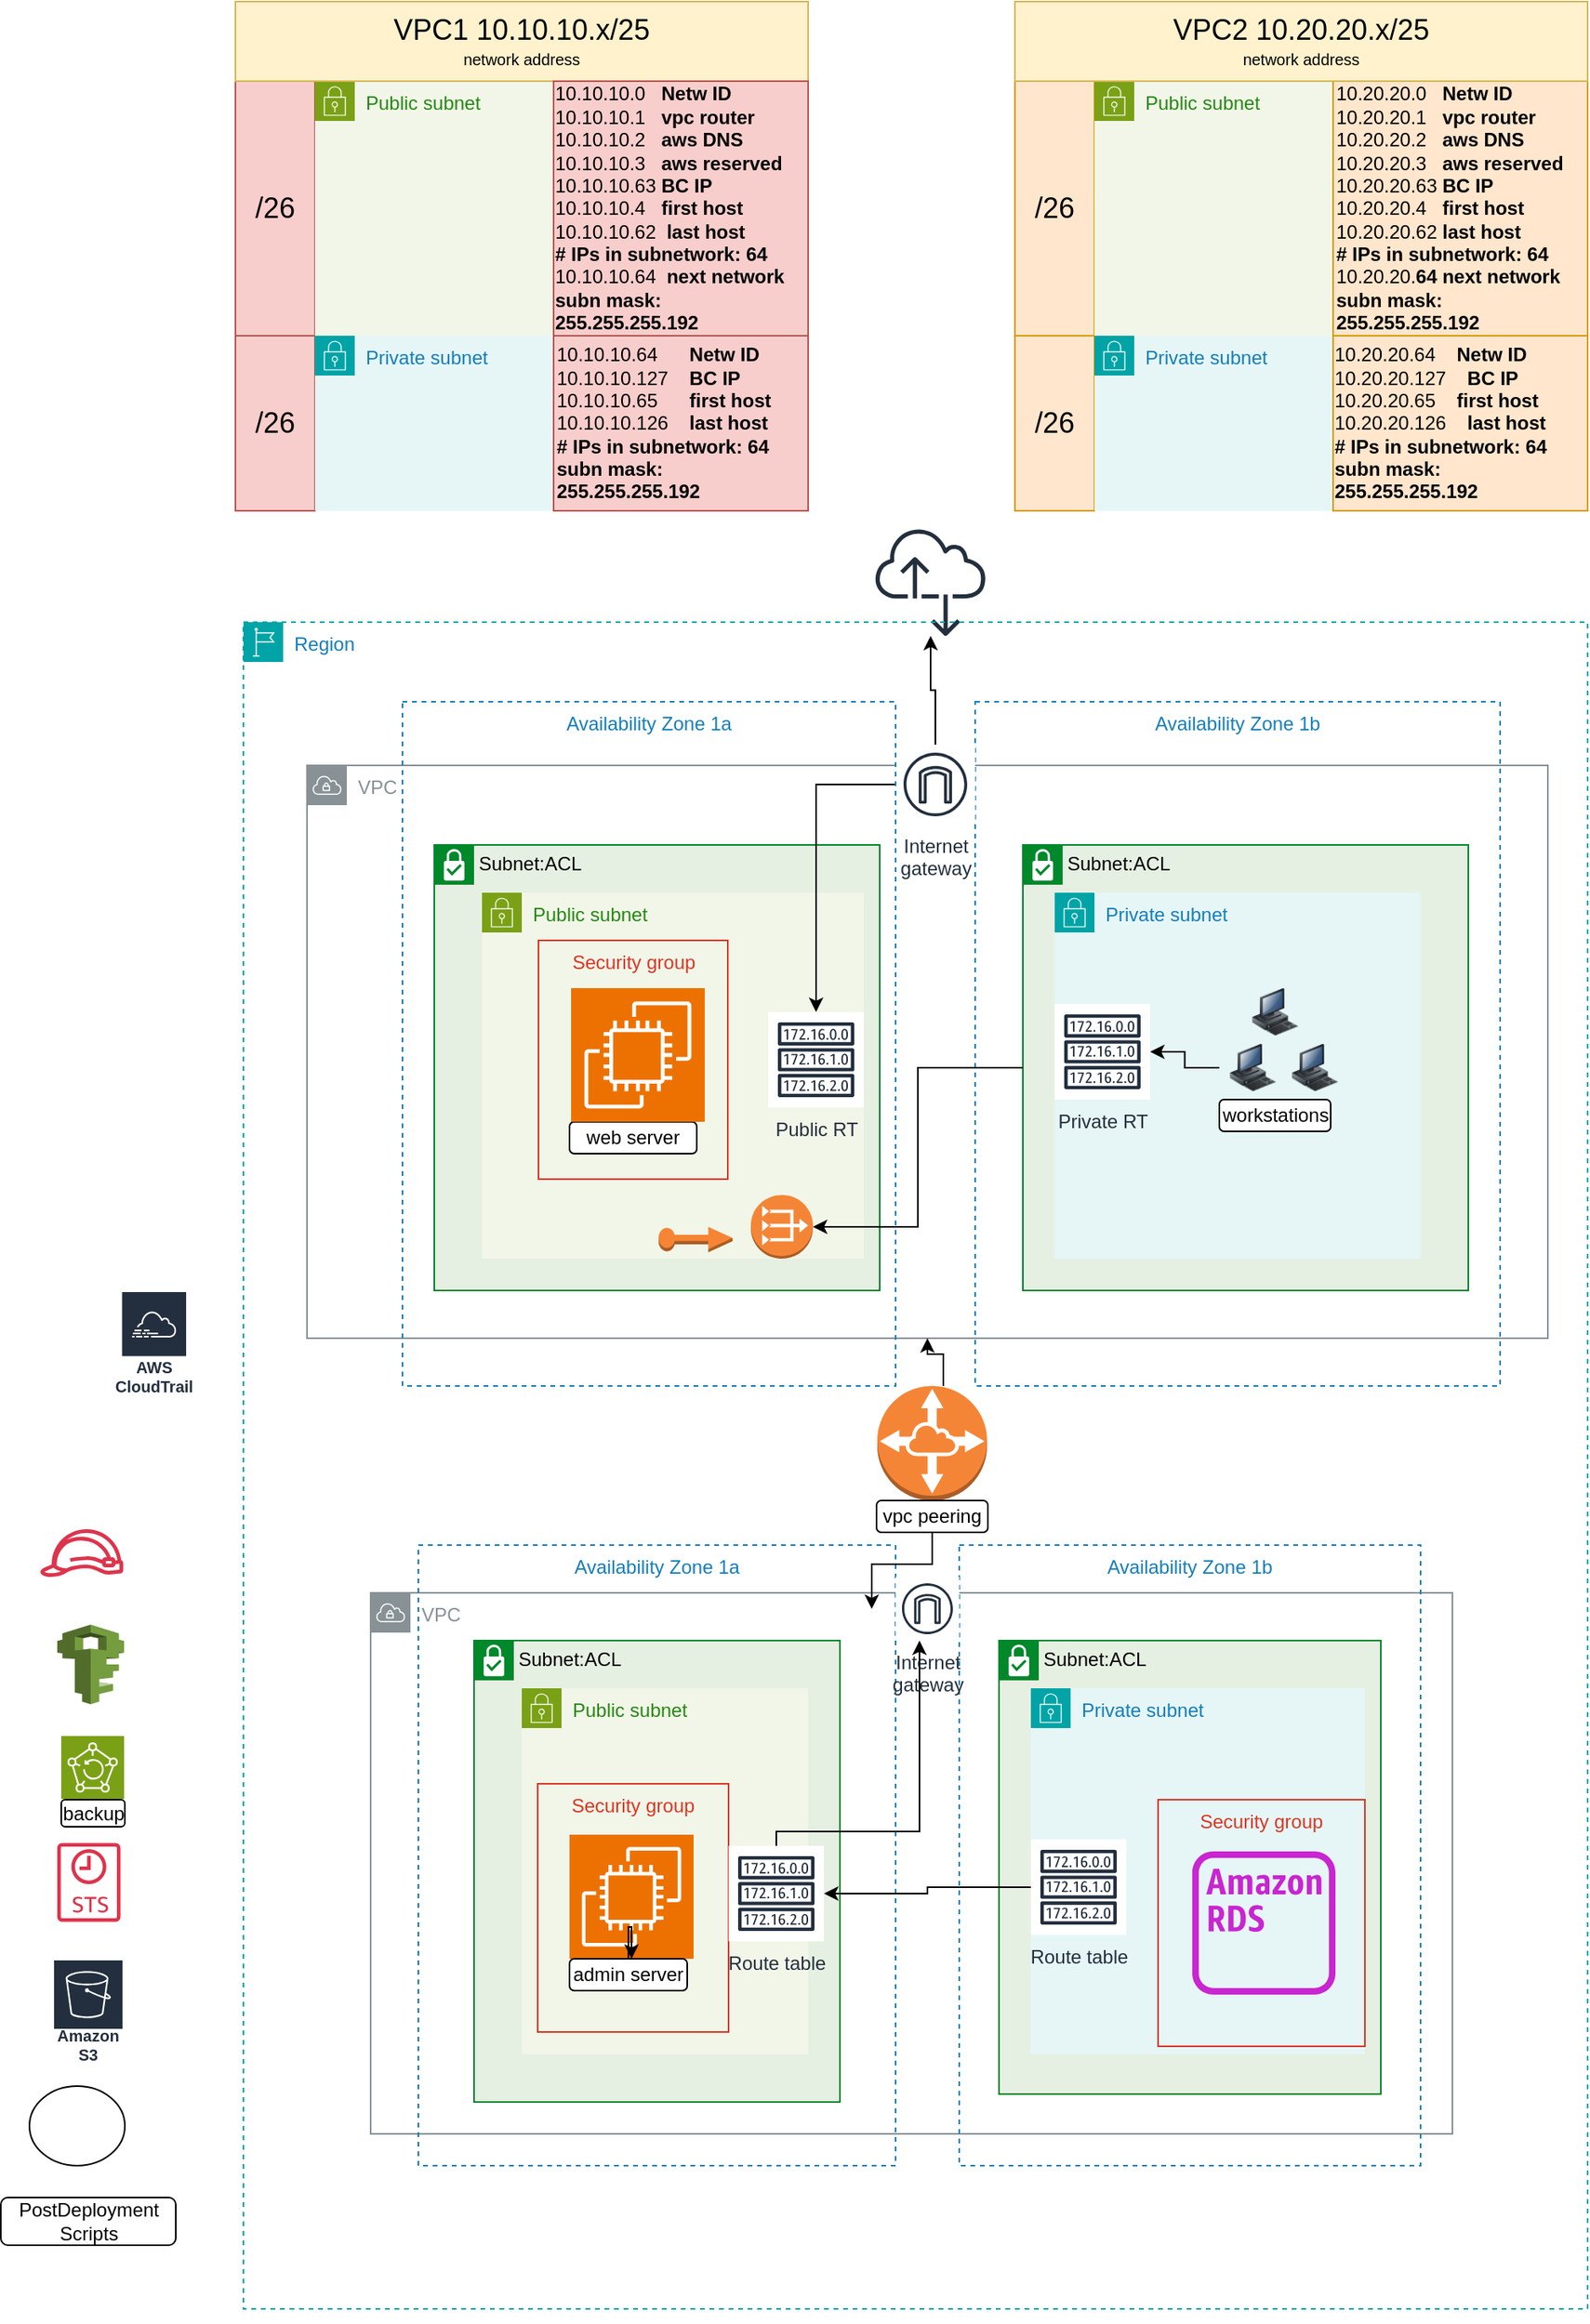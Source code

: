 <mxfile version="23.0.2" type="github">
  <diagram name="Pagina-1" id="PJHqQeVscJE3fAsvbVZz">
    <mxGraphModel dx="2704" dy="526" grid="1" gridSize="10" guides="1" tooltips="1" connect="1" arrows="1" fold="1" page="1" pageScale="1" pageWidth="827" pageHeight="1169" background="#FFFFFF" math="0" shadow="0">
      <root>
        <mxCell id="0" />
        <mxCell id="1" parent="0" />
        <mxCell id="nFN0qH9Q3qQGWHZ8weUC-11" value="Amazon S3" style="sketch=0;outlineConnect=0;fontColor=#232F3E;gradientColor=none;strokeColor=#ffffff;fillColor=#232F3E;dashed=0;verticalLabelPosition=middle;verticalAlign=bottom;align=center;html=1;whiteSpace=wrap;fontSize=10;fontStyle=1;spacing=3;shape=mxgraph.aws4.productIcon;prIcon=mxgraph.aws4.s3;" parent="1" vertex="1">
          <mxGeometry x="-1405" y="1260" width="45" height="70" as="geometry" />
        </mxCell>
        <mxCell id="nFN0qH9Q3qQGWHZ8weUC-15" value="" style="outlineConnect=0;dashed=0;verticalLabelPosition=bottom;verticalAlign=top;align=center;html=1;shape=mxgraph.aws3.iam;fillColor=#759C3E;gradientColor=none;" parent="1" vertex="1">
          <mxGeometry x="-1402" y="1050" width="42" height="50" as="geometry" />
        </mxCell>
        <mxCell id="nFN0qH9Q3qQGWHZ8weUC-18" value="" style="sketch=0;outlineConnect=0;fontColor=#232F3E;gradientColor=none;fillColor=#DD344C;strokeColor=none;dashed=0;verticalLabelPosition=bottom;verticalAlign=top;align=center;html=1;fontSize=12;fontStyle=0;aspect=fixed;pointerEvents=1;shape=mxgraph.aws4.sts_alternate;" parent="1" vertex="1">
          <mxGeometry x="-1402" y="1187" width="39.74" height="50" as="geometry" />
        </mxCell>
        <mxCell id="VpXMpqJgnysS3OqA2jy1-1" value="" style="sketch=0;outlineConnect=0;fontColor=#232F3E;gradientColor=none;fillColor=#DD344C;strokeColor=none;dashed=0;verticalLabelPosition=bottom;verticalAlign=top;align=center;html=1;fontSize=12;fontStyle=0;aspect=fixed;pointerEvents=1;shape=mxgraph.aws4.role;" parent="1" vertex="1">
          <mxGeometry x="-1413.21" y="990" width="53.21" height="30" as="geometry" />
        </mxCell>
        <mxCell id="Sj0KoQw-8R_YdXfJVcrg-11" value="&lt;font style=&quot;font-size: 18px;&quot;&gt;/26&lt;/font&gt;" style="rounded=0;whiteSpace=wrap;html=1;fillColor=#ffe6cc;strokeColor=#d79b00;" parent="1" vertex="1">
          <mxGeometry x="-800" y="80" width="50" height="160" as="geometry" />
        </mxCell>
        <mxCell id="Sj0KoQw-8R_YdXfJVcrg-12" value="&lt;font style=&quot;font-size: 18px;&quot;&gt;/26&lt;/font&gt;" style="rounded=0;whiteSpace=wrap;html=1;fillColor=#f8cecc;strokeColor=#b85450;" parent="1" vertex="1">
          <mxGeometry x="-1290" y="80" width="50" height="160" as="geometry" />
        </mxCell>
        <mxCell id="Sj0KoQw-8R_YdXfJVcrg-18" value="&lt;font style=&quot;font-size: 18px;&quot;&gt;/26&lt;/font&gt;" style="rounded=0;whiteSpace=wrap;html=1;fillColor=#f8cecc;strokeColor=#b85450;" parent="1" vertex="1">
          <mxGeometry x="-1290" y="240" width="50" height="110" as="geometry" />
        </mxCell>
        <mxCell id="Sj0KoQw-8R_YdXfJVcrg-19" value="&lt;font style=&quot;font-size: 18px;&quot;&gt;/26&lt;/font&gt;" style="rounded=0;whiteSpace=wrap;html=1;fillColor=#ffe6cc;strokeColor=#d79b00;" parent="1" vertex="1">
          <mxGeometry x="-800" y="240" width="50" height="110" as="geometry" />
        </mxCell>
        <mxCell id="Sj0KoQw-8R_YdXfJVcrg-20" value="Public subnet" style="points=[[0,0],[0.25,0],[0.5,0],[0.75,0],[1,0],[1,0.25],[1,0.5],[1,0.75],[1,1],[0.75,1],[0.5,1],[0.25,1],[0,1],[0,0.75],[0,0.5],[0,0.25]];outlineConnect=0;gradientColor=none;html=1;whiteSpace=wrap;fontSize=12;fontStyle=0;container=1;pointerEvents=0;collapsible=0;recursiveResize=0;shape=mxgraph.aws4.group;grIcon=mxgraph.aws4.group_security_group;grStroke=0;strokeColor=#7AA116;fillColor=#F2F6E8;verticalAlign=top;align=left;spacingLeft=30;fontColor=#248814;dashed=0;" parent="1" vertex="1">
          <mxGeometry x="-1240" y="80" width="150" height="160" as="geometry" />
        </mxCell>
        <mxCell id="Sj0KoQw-8R_YdXfJVcrg-22" value="&lt;div&gt;&lt;font style=&quot;font-size: 18px;&quot;&gt;VPC1 10.10.10.x/25&lt;br&gt;&lt;/font&gt;&lt;/div&gt;&lt;div&gt;&lt;font style=&quot;font-size: 10px;&quot;&gt;network address&lt;font&gt;&lt;br&gt;&lt;/font&gt;&lt;/font&gt;&lt;/div&gt;" style="rounded=0;whiteSpace=wrap;html=1;fillColor=#fff2cc;strokeColor=#d6b656;" parent="1" vertex="1">
          <mxGeometry x="-1290" y="30" width="360" height="50" as="geometry" />
        </mxCell>
        <mxCell id="Sj0KoQw-8R_YdXfJVcrg-23" value="Public subnet" style="points=[[0,0],[0.25,0],[0.5,0],[0.75,0],[1,0],[1,0.25],[1,0.5],[1,0.75],[1,1],[0.75,1],[0.5,1],[0.25,1],[0,1],[0,0.75],[0,0.5],[0,0.25]];outlineConnect=0;gradientColor=none;html=1;whiteSpace=wrap;fontSize=12;fontStyle=0;container=1;pointerEvents=0;collapsible=0;recursiveResize=0;shape=mxgraph.aws4.group;grIcon=mxgraph.aws4.group_security_group;grStroke=0;strokeColor=#7AA116;fillColor=#F2F6E8;verticalAlign=top;align=left;spacingLeft=30;fontColor=#248814;dashed=0;" parent="1" vertex="1">
          <mxGeometry x="-750" y="80" width="160" height="160" as="geometry" />
        </mxCell>
        <mxCell id="Sj0KoQw-8R_YdXfJVcrg-24" value="Private subnet" style="points=[[0,0],[0.25,0],[0.5,0],[0.75,0],[1,0],[1,0.25],[1,0.5],[1,0.75],[1,1],[0.75,1],[0.5,1],[0.25,1],[0,1],[0,0.75],[0,0.5],[0,0.25]];outlineConnect=0;gradientColor=none;html=1;whiteSpace=wrap;fontSize=12;fontStyle=0;container=1;pointerEvents=0;collapsible=0;recursiveResize=0;shape=mxgraph.aws4.group;grIcon=mxgraph.aws4.group_security_group;grStroke=0;strokeColor=#00A4A6;fillColor=#E6F6F7;verticalAlign=top;align=left;spacingLeft=30;fontColor=#147EBA;dashed=0;" parent="1" vertex="1">
          <mxGeometry x="-750" y="240" width="150" height="110" as="geometry" />
        </mxCell>
        <mxCell id="Sj0KoQw-8R_YdXfJVcrg-30" value="Private subnet" style="points=[[0,0],[0.25,0],[0.5,0],[0.75,0],[1,0],[1,0.25],[1,0.5],[1,0.75],[1,1],[0.75,1],[0.5,1],[0.25,1],[0,1],[0,0.75],[0,0.5],[0,0.25]];outlineConnect=0;gradientColor=none;html=1;whiteSpace=wrap;fontSize=12;fontStyle=0;container=1;pointerEvents=0;collapsible=0;recursiveResize=0;shape=mxgraph.aws4.group;grIcon=mxgraph.aws4.group_security_group;grStroke=0;strokeColor=#00A4A6;fillColor=#E6F6F7;verticalAlign=top;align=left;spacingLeft=30;fontColor=#147EBA;dashed=0;" parent="1" vertex="1">
          <mxGeometry x="-1240" y="240" width="150" height="110" as="geometry" />
        </mxCell>
        <mxCell id="Sj0KoQw-8R_YdXfJVcrg-31" value="&lt;div align=&quot;left&quot;&gt;10.10.10.0&amp;nbsp;&amp;nbsp; &lt;b&gt;Netw ID &lt;/b&gt;&amp;nbsp;&amp;nbsp;&amp;nbsp;&amp;nbsp;&amp;nbsp;&amp;nbsp;&amp;nbsp;&amp;nbsp; &lt;br&gt;&lt;/div&gt;&lt;div align=&quot;left&quot;&gt;10.10.10.1&amp;nbsp;&amp;nbsp; &lt;b&gt;vpc router&lt;/b&gt;&lt;/div&gt;&lt;div align=&quot;left&quot;&gt;10.10.10.2&amp;nbsp;&amp;nbsp; &lt;b&gt;aws DNS&lt;/b&gt;&lt;/div&gt;&lt;div align=&quot;left&quot;&gt;10.10.10.3&amp;nbsp;&amp;nbsp; &lt;b&gt;aws reserved&lt;/b&gt;&lt;/div&gt;&lt;div align=&quot;left&quot;&gt;10.10.10.63&lt;b&gt; BC IP&lt;/b&gt;&lt;/div&gt;&lt;div align=&quot;left&quot;&gt;10.10.10.4&amp;nbsp;&amp;nbsp; &lt;b&gt;first host&lt;/b&gt;&lt;/div&gt;&lt;div align=&quot;left&quot;&gt;10.10.10.62&amp;nbsp; &lt;b&gt;last host&lt;/b&gt;&lt;/div&gt;&lt;div align=&quot;left&quot;&gt;&lt;b&gt;# IPs in subnetwork: 64&lt;br&gt;&lt;/b&gt;&lt;/div&gt;&lt;div align=&quot;left&quot;&gt;10.10.10.64&amp;nbsp; &lt;b&gt;next network&lt;/b&gt;&lt;/div&gt;&lt;div align=&quot;left&quot;&gt;&lt;b&gt;subn mask: 255.255.255.192&lt;br&gt;&lt;/b&gt;&lt;/div&gt;" style="whiteSpace=wrap;html=1;fillColor=#f8cecc;strokeColor=#b85450;" parent="1" vertex="1">
          <mxGeometry x="-1090" y="80" width="160" height="160" as="geometry" />
        </mxCell>
        <mxCell id="Sj0KoQw-8R_YdXfJVcrg-35" value="&lt;div align=&quot;left&quot;&gt;10.10.10.64 &amp;nbsp;&amp;nbsp;&amp;nbsp;&amp;nbsp; &lt;b&gt;Netw ID&lt;/b&gt;&lt;br&gt;&lt;/div&gt;&lt;div align=&quot;left&quot;&gt;10.10.10.127&amp;nbsp;&amp;nbsp;&amp;nbsp; &lt;b&gt;BC IP&lt;/b&gt;&lt;/div&gt;&lt;div align=&quot;left&quot;&gt;10.10.10.65&amp;nbsp;&amp;nbsp;&amp;nbsp;&amp;nbsp;&amp;nbsp; &lt;b&gt;first host&lt;/b&gt;&lt;/div&gt;&lt;div align=&quot;left&quot;&gt;10.10.10.126 &amp;nbsp;&amp;nbsp;&lt;b&gt; last host&lt;/b&gt;&lt;/div&gt;&lt;div align=&quot;left&quot;&gt;&lt;b&gt;# IPs in subnetwork: 64&lt;br&gt;&lt;/b&gt;&lt;/div&gt;&lt;div align=&quot;left&quot;&gt;&lt;b&gt;subn mask: 255.255.255.192&lt;br&gt;&lt;/b&gt;&lt;/div&gt;" style="whiteSpace=wrap;html=1;align=left;fillColor=#f8cecc;strokeColor=#b85450;" parent="1" vertex="1">
          <mxGeometry x="-1090" y="240" width="160" height="110" as="geometry" />
        </mxCell>
        <mxCell id="Sj0KoQw-8R_YdXfJVcrg-36" value="&lt;div align=&quot;left&quot;&gt;10.20.20.64 &amp;nbsp;&amp;nbsp; &lt;b&gt;Netw ID&lt;/b&gt;&lt;br&gt;&lt;/div&gt;&lt;div align=&quot;left&quot;&gt;10.20.20.127 &amp;nbsp;&amp;nbsp; &lt;b&gt;BC IP&lt;/b&gt;&lt;/div&gt;&lt;div align=&quot;left&quot;&gt;10.20.20.65 &amp;nbsp;&amp;nbsp; &lt;b&gt;first host&lt;/b&gt;&lt;/div&gt;&lt;div align=&quot;left&quot;&gt;10.20.20.126 &amp;nbsp;&amp;nbsp;&lt;b&gt; last host&lt;/b&gt;&lt;/div&gt;&lt;div align=&quot;left&quot;&gt;&lt;b&gt;# IPs in subnetwork: 64&lt;br&gt;&lt;/b&gt;&lt;/div&gt;&lt;div align=&quot;left&quot;&gt;&lt;b&gt;subn mask: 255.255.255.192&lt;br&gt;&lt;/b&gt;&lt;/div&gt;" style="whiteSpace=wrap;html=1;fillColor=#ffe6cc;strokeColor=#d79b00;" parent="1" vertex="1">
          <mxGeometry x="-600" y="240" width="160" height="110" as="geometry" />
        </mxCell>
        <mxCell id="Sj0KoQw-8R_YdXfJVcrg-37" value="&lt;div align=&quot;left&quot;&gt;10.20.20.0&amp;nbsp;&amp;nbsp; &lt;b&gt;Netw ID &lt;/b&gt;&amp;nbsp;&amp;nbsp;&amp;nbsp;&amp;nbsp;&amp;nbsp;&amp;nbsp;&amp;nbsp;&amp;nbsp; &lt;br&gt;&lt;/div&gt;&lt;div align=&quot;left&quot;&gt;10.20.20.1&amp;nbsp;&amp;nbsp; &lt;b&gt;vpc router&lt;/b&gt;&lt;/div&gt;&lt;div align=&quot;left&quot;&gt;10.20.20.2&amp;nbsp;&amp;nbsp; &lt;b&gt;aws DNS&lt;/b&gt;&lt;/div&gt;&lt;div align=&quot;left&quot;&gt;10.20.20.3&amp;nbsp;&amp;nbsp; &lt;b&gt;aws reserved&lt;/b&gt;&lt;/div&gt;&lt;div align=&quot;left&quot;&gt;10.20.20.63 &lt;b&gt;BC IP&lt;/b&gt;&lt;/div&gt;&lt;div align=&quot;left&quot;&gt;10.20.20.4&amp;nbsp;&amp;nbsp; &lt;b&gt;first host&lt;/b&gt;&lt;/div&gt;&lt;div align=&quot;left&quot;&gt;10.20.20.62 &lt;b&gt;last host&lt;/b&gt;&lt;/div&gt;&lt;div align=&quot;left&quot;&gt;&lt;b&gt;# IPs in subnetwork: 64&lt;br&gt;&lt;/b&gt;&lt;/div&gt;&lt;div align=&quot;left&quot;&gt;10.20.20.&lt;b&gt;64 next network&lt;/b&gt;&lt;/div&gt;&lt;b&gt;subn mask: 255.255.255.192&lt;/b&gt;" style="whiteSpace=wrap;html=1;align=left;fillColor=#ffe6cc;strokeColor=#d79b00;" parent="1" vertex="1">
          <mxGeometry x="-600" y="80" width="160" height="160" as="geometry" />
        </mxCell>
        <mxCell id="Sj0KoQw-8R_YdXfJVcrg-59" value="" style="sketch=0;points=[[0,0,0],[0.25,0,0],[0.5,0,0],[0.75,0,0],[1,0,0],[0,1,0],[0.25,1,0],[0.5,1,0],[0.75,1,0],[1,1,0],[0,0.25,0],[0,0.5,0],[0,0.75,0],[1,0.25,0],[1,0.5,0],[1,0.75,0]];outlineConnect=0;fontColor=#232F3E;fillColor=#7AA116;strokeColor=#ffffff;dashed=0;verticalLabelPosition=bottom;verticalAlign=top;align=center;html=1;fontSize=12;fontStyle=0;aspect=fixed;shape=mxgraph.aws4.resourceIcon;resIcon=mxgraph.aws4.backup;" parent="1" vertex="1">
          <mxGeometry x="-1399.5" y="1120" width="39.5" height="39.5" as="geometry" />
        </mxCell>
        <mxCell id="Sj0KoQw-8R_YdXfJVcrg-62" value="backup" style="rounded=1;whiteSpace=wrap;html=1;" parent="1" vertex="1">
          <mxGeometry x="-1399.5" y="1160" width="40" height="17" as="geometry" />
        </mxCell>
        <mxCell id="Sj0KoQw-8R_YdXfJVcrg-85" value="" style="ellipse;whiteSpace=wrap;html=1;" parent="1" vertex="1">
          <mxGeometry x="-1419.5" y="1340" width="60" height="50" as="geometry" />
        </mxCell>
        <mxCell id="Sj0KoQw-8R_YdXfJVcrg-86" value="&lt;div&gt;PostDeployment&lt;/div&gt;&lt;div&gt;Scripts&lt;br&gt;&lt;/div&gt;" style="rounded=1;whiteSpace=wrap;html=1;" parent="1" vertex="1">
          <mxGeometry x="-1437.5" y="1410" width="110" height="30" as="geometry" />
        </mxCell>
        <mxCell id="KPopFSbUGK39HecRnWOT-2" value="AWS&#xa;CloudTrail" style="sketch=0;outlineConnect=0;fontColor=#232F3E;gradientColor=none;strokeColor=#ffffff;fillColor=#232F3E;dashed=0;verticalLabelPosition=middle;verticalAlign=bottom;align=center;html=1;whiteSpace=wrap;fontSize=10;fontStyle=1;spacing=3;shape=mxgraph.aws4.productIcon;prIcon=mxgraph.aws4.cloudtrail;" parent="1" vertex="1">
          <mxGeometry x="-1362.26" y="840" width="42.26" height="70" as="geometry" />
        </mxCell>
        <mxCell id="_0UyvHpJM2_UYdEt7BVN-1" value="&lt;div&gt;&lt;font style=&quot;font-size: 18px;&quot;&gt;VPC2 10.20.20.x/25&lt;br&gt;&lt;/font&gt;&lt;/div&gt;&lt;div&gt;&lt;font style=&quot;font-size: 10px;&quot;&gt;network address&lt;font&gt;&lt;br&gt;&lt;/font&gt;&lt;/font&gt;&lt;/div&gt;" style="rounded=0;whiteSpace=wrap;html=1;fillColor=#fff2cc;strokeColor=#d6b656;" parent="1" vertex="1">
          <mxGeometry x="-800" y="30" width="360" height="50" as="geometry" />
        </mxCell>
        <mxCell id="_0UyvHpJM2_UYdEt7BVN-13" style="edgeStyle=orthogonalEdgeStyle;rounded=0;orthogonalLoop=1;jettySize=auto;html=1;exitX=0.5;exitY=1;exitDx=0;exitDy=0;" parent="1" source="_0UyvHpJM2_UYdEt7BVN-11" target="_0UyvHpJM2_UYdEt7BVN-11" edge="1">
          <mxGeometry relative="1" as="geometry" />
        </mxCell>
        <mxCell id="PVbMBeRZzMBnVaOnaRQ2-4" value="" style="sketch=0;outlineConnect=0;fontColor=#232F3E;gradientColor=none;fillColor=#232F3D;strokeColor=none;dashed=0;verticalLabelPosition=bottom;verticalAlign=top;align=center;html=1;fontSize=12;fontStyle=0;aspect=fixed;pointerEvents=1;shape=mxgraph.aws4.internet_alt2;" parent="1" vertex="1">
          <mxGeometry x="-888" y="360" width="70" height="70" as="geometry" />
        </mxCell>
        <mxCell id="_0UyvHpJM2_UYdEt7BVN-11" value="Region" style="points=[[0,0],[0.25,0],[0.5,0],[0.75,0],[1,0],[1,0.25],[1,0.5],[1,0.75],[1,1],[0.75,1],[0.5,1],[0.25,1],[0,1],[0,0.75],[0,0.5],[0,0.25]];outlineConnect=0;gradientColor=none;html=1;whiteSpace=wrap;fontSize=12;fontStyle=0;container=1;pointerEvents=0;collapsible=0;recursiveResize=0;shape=mxgraph.aws4.group;grIcon=mxgraph.aws4.group_region;strokeColor=#00A4A6;fillColor=none;verticalAlign=top;align=left;spacingLeft=30;fontColor=#147EBA;dashed=1;" parent="1" vertex="1">
          <mxGeometry x="-1285" y="420" width="845" height="1060" as="geometry" />
        </mxCell>
        <mxCell id="_0UyvHpJM2_UYdEt7BVN-15" value="VPC" style="sketch=0;outlineConnect=0;gradientColor=none;html=1;whiteSpace=wrap;fontSize=12;fontStyle=0;shape=mxgraph.aws4.group;grIcon=mxgraph.aws4.group_vpc;strokeColor=#879196;fillColor=none;verticalAlign=top;align=left;spacingLeft=30;fontColor=#879196;dashed=0;" parent="_0UyvHpJM2_UYdEt7BVN-11" vertex="1">
          <mxGeometry x="80" y="610" width="680" height="340" as="geometry" />
        </mxCell>
        <mxCell id="_0UyvHpJM2_UYdEt7BVN-20" value="Availability Zone 1a" style="fillColor=none;strokeColor=#147EBA;dashed=1;verticalAlign=top;fontStyle=0;fontColor=#147EBA;whiteSpace=wrap;html=1;" parent="_0UyvHpJM2_UYdEt7BVN-11" vertex="1">
          <mxGeometry x="110" y="580" width="300" height="390" as="geometry" />
        </mxCell>
        <mxCell id="_0UyvHpJM2_UYdEt7BVN-21" value="Availability Zone 1b" style="fillColor=none;strokeColor=#147EBA;dashed=1;verticalAlign=top;fontStyle=0;fontColor=#147EBA;whiteSpace=wrap;html=1;" parent="_0UyvHpJM2_UYdEt7BVN-11" vertex="1">
          <mxGeometry x="450" y="580" width="290" height="390" as="geometry" />
        </mxCell>
        <mxCell id="Sj0KoQw-8R_YdXfJVcrg-50" value="Subnet:ACL" style="shape=mxgraph.ibm.box;prType=subnet;fontStyle=0;verticalAlign=top;align=left;spacingLeft=32;spacingTop=4;fillColor=#E6F0E2;rounded=0;whiteSpace=wrap;html=1;strokeColor=#00882B;strokeWidth=1;dashed=0;container=1;spacing=-4;collapsible=0;expand=0;recursiveResize=0;" parent="_0UyvHpJM2_UYdEt7BVN-11" vertex="1">
          <mxGeometry x="145" y="640" width="230" height="290" as="geometry" />
        </mxCell>
        <mxCell id="Sj0KoQw-8R_YdXfJVcrg-54" value="Public subnet" style="points=[[0,0],[0.25,0],[0.5,0],[0.75,0],[1,0],[1,0.25],[1,0.5],[1,0.75],[1,1],[0.75,1],[0.5,1],[0.25,1],[0,1],[0,0.75],[0,0.5],[0,0.25]];outlineConnect=0;gradientColor=none;html=1;whiteSpace=wrap;fontSize=12;fontStyle=0;container=1;pointerEvents=0;collapsible=0;recursiveResize=0;shape=mxgraph.aws4.group;grIcon=mxgraph.aws4.group_security_group;grStroke=0;strokeColor=#7AA116;fillColor=#F2F6E8;verticalAlign=top;align=left;spacingLeft=30;fontColor=#248814;dashed=0;" parent="Sj0KoQw-8R_YdXfJVcrg-50" vertex="1">
          <mxGeometry x="30" y="30" width="180" height="230" as="geometry" />
        </mxCell>
        <mxCell id="Sj0KoQw-8R_YdXfJVcrg-69" value="" style="sketch=0;points=[[0,0,0],[0.25,0,0],[0.5,0,0],[0.75,0,0],[1,0,0],[0,1,0],[0.25,1,0],[0.5,1,0],[0.75,1,0],[1,1,0],[0,0.25,0],[0,0.5,0],[0,0.75,0],[1,0.25,0],[1,0.5,0],[1,0.75,0]];outlineConnect=0;fontColor=#232F3E;fillColor=#ED7100;strokeColor=#ffffff;dashed=0;verticalLabelPosition=bottom;verticalAlign=top;align=center;html=1;fontSize=12;fontStyle=0;aspect=fixed;shape=mxgraph.aws4.resourceIcon;resIcon=mxgraph.aws4.ec2;" parent="Sj0KoQw-8R_YdXfJVcrg-50" vertex="1">
          <mxGeometry x="60" y="122" width="78" height="78" as="geometry" />
        </mxCell>
        <mxCell id="_0UyvHpJM2_UYdEt7BVN-22" value="" style="edgeStyle=orthogonalEdgeStyle;rounded=0;orthogonalLoop=1;jettySize=auto;html=1;" parent="Sj0KoQw-8R_YdXfJVcrg-50" source="Sj0KoQw-8R_YdXfJVcrg-16" target="Sj0KoQw-8R_YdXfJVcrg-69" edge="1">
          <mxGeometry relative="1" as="geometry" />
        </mxCell>
        <mxCell id="Sj0KoQw-8R_YdXfJVcrg-16" value="admin server" style="rounded=1;whiteSpace=wrap;html=1;" parent="Sj0KoQw-8R_YdXfJVcrg-50" vertex="1">
          <mxGeometry x="60" y="200" width="74" height="20" as="geometry" />
        </mxCell>
        <mxCell id="Sj0KoQw-8R_YdXfJVcrg-72" value="Security group" style="fillColor=none;strokeColor=#DD3522;verticalAlign=top;fontStyle=0;fontColor=#DD3522;whiteSpace=wrap;html=1;" parent="Sj0KoQw-8R_YdXfJVcrg-50" vertex="1">
          <mxGeometry x="40" y="90" width="120" height="156" as="geometry" />
        </mxCell>
        <mxCell id="tvfA4WCq-9B7zUjuSEb1-8" value="Route table" style="sketch=0;outlineConnect=0;fontColor=#232F3E;gradientColor=none;strokeColor=#232F3E;fillColor=#ffffff;dashed=0;verticalLabelPosition=bottom;verticalAlign=top;align=center;html=1;fontSize=12;fontStyle=0;aspect=fixed;shape=mxgraph.aws4.resourceIcon;resIcon=mxgraph.aws4.route_table;" parent="Sj0KoQw-8R_YdXfJVcrg-50" vertex="1">
          <mxGeometry x="160" y="129" width="60" height="60" as="geometry" />
        </mxCell>
        <mxCell id="Sj0KoQw-8R_YdXfJVcrg-51" value="Subnet:ACL" style="shape=mxgraph.ibm.box;prType=subnet;fontStyle=0;verticalAlign=top;align=left;spacingLeft=32;spacingTop=4;fillColor=#E6F0E2;rounded=0;whiteSpace=wrap;html=1;strokeColor=#00882B;strokeWidth=1;dashed=0;container=1;spacing=-4;collapsible=0;expand=0;recursiveResize=0;" parent="_0UyvHpJM2_UYdEt7BVN-11" vertex="1">
          <mxGeometry x="475" y="640" width="240" height="285" as="geometry" />
        </mxCell>
        <mxCell id="Sj0KoQw-8R_YdXfJVcrg-52" value="Private subnet" style="points=[[0,0],[0.25,0],[0.5,0],[0.75,0],[1,0],[1,0.25],[1,0.5],[1,0.75],[1,1],[0.75,1],[0.5,1],[0.25,1],[0,1],[0,0.75],[0,0.5],[0,0.25]];outlineConnect=0;gradientColor=none;html=1;whiteSpace=wrap;fontSize=12;fontStyle=0;container=1;pointerEvents=0;collapsible=0;recursiveResize=0;shape=mxgraph.aws4.group;grIcon=mxgraph.aws4.group_security_group;grStroke=0;strokeColor=#00A4A6;fillColor=#E6F6F7;verticalAlign=top;align=left;spacingLeft=30;fontColor=#147EBA;dashed=0;" parent="Sj0KoQw-8R_YdXfJVcrg-51" vertex="1">
          <mxGeometry x="20" y="30" width="210" height="230" as="geometry" />
        </mxCell>
        <mxCell id="Sj0KoQw-8R_YdXfJVcrg-2" value="" style="sketch=0;outlineConnect=0;fontColor=#232F3E;gradientColor=none;fillColor=#C925D1;strokeColor=none;dashed=0;verticalLabelPosition=bottom;verticalAlign=top;align=center;html=1;fontSize=12;fontStyle=0;aspect=fixed;pointerEvents=1;shape=mxgraph.aws4.rds_instance_alt;" parent="Sj0KoQw-8R_YdXfJVcrg-51" vertex="1">
          <mxGeometry x="121.5" y="132.5" width="90" height="90" as="geometry" />
        </mxCell>
        <mxCell id="Sj0KoQw-8R_YdXfJVcrg-74" value="Security group" style="fillColor=none;strokeColor=#DD3522;verticalAlign=top;fontStyle=0;fontColor=#DD3522;whiteSpace=wrap;html=1;" parent="Sj0KoQw-8R_YdXfJVcrg-51" vertex="1">
          <mxGeometry x="100" y="100" width="130" height="155" as="geometry" />
        </mxCell>
        <mxCell id="VpXMpqJgnysS3OqA2jy1-2" value="Route table" style="sketch=0;outlineConnect=0;fontColor=#232F3E;gradientColor=none;strokeColor=#232F3E;fillColor=#ffffff;dashed=0;verticalLabelPosition=bottom;verticalAlign=top;align=center;html=1;fontSize=12;fontStyle=0;aspect=fixed;shape=mxgraph.aws4.resourceIcon;resIcon=mxgraph.aws4.route_table;" parent="Sj0KoQw-8R_YdXfJVcrg-51" vertex="1">
          <mxGeometry x="20" y="125" width="60" height="60" as="geometry" />
        </mxCell>
        <mxCell id="_0UyvHpJM2_UYdEt7BVN-30" style="edgeStyle=orthogonalEdgeStyle;rounded=0;orthogonalLoop=1;jettySize=auto;html=1;entryX=0.95;entryY=0.103;entryDx=0;entryDy=0;entryPerimeter=0;" parent="_0UyvHpJM2_UYdEt7BVN-11" source="_0UyvHpJM2_UYdEt7BVN-29" target="_0UyvHpJM2_UYdEt7BVN-20" edge="1">
          <mxGeometry relative="1" as="geometry" />
        </mxCell>
        <mxCell id="_0UyvHpJM2_UYdEt7BVN-28" value="" style="outlineConnect=0;dashed=0;verticalLabelPosition=bottom;verticalAlign=top;align=center;html=1;shape=mxgraph.aws3.vpc_peering;fillColor=#F58536;gradientColor=none;" parent="_0UyvHpJM2_UYdEt7BVN-11" vertex="1">
          <mxGeometry x="398.5" y="480" width="69" height="72" as="geometry" />
        </mxCell>
        <mxCell id="_0UyvHpJM2_UYdEt7BVN-14" value="VPC" style="sketch=0;outlineConnect=0;gradientColor=none;html=1;whiteSpace=wrap;fontSize=12;fontStyle=0;shape=mxgraph.aws4.group;grIcon=mxgraph.aws4.group_vpc;strokeColor=#879196;fillColor=none;verticalAlign=top;align=left;spacingLeft=30;fontColor=#879196;dashed=0;" parent="_0UyvHpJM2_UYdEt7BVN-11" vertex="1">
          <mxGeometry x="40" y="90" width="780" height="360" as="geometry" />
        </mxCell>
        <mxCell id="_0UyvHpJM2_UYdEt7BVN-35" style="edgeStyle=orthogonalEdgeStyle;rounded=0;orthogonalLoop=1;jettySize=auto;html=1;" parent="_0UyvHpJM2_UYdEt7BVN-11" source="_0UyvHpJM2_UYdEt7BVN-28" target="_0UyvHpJM2_UYdEt7BVN-14" edge="1">
          <mxGeometry relative="1" as="geometry">
            <Array as="points">
              <mxPoint x="440" y="460" />
              <mxPoint x="430" y="460" />
            </Array>
          </mxGeometry>
        </mxCell>
        <mxCell id="_0UyvHpJM2_UYdEt7BVN-19" value="Availability Zone 1b" style="fillColor=none;strokeColor=#147EBA;dashed=1;verticalAlign=top;fontStyle=0;fontColor=#147EBA;whiteSpace=wrap;html=1;" parent="_0UyvHpJM2_UYdEt7BVN-11" vertex="1">
          <mxGeometry x="460" y="50" width="330" height="430" as="geometry" />
        </mxCell>
        <mxCell id="Sj0KoQw-8R_YdXfJVcrg-43" value="Subnet:ACL" style="shape=mxgraph.ibm.box;prType=subnet;fontStyle=0;verticalAlign=top;align=left;spacingLeft=32;spacingTop=4;fillColor=#E6F0E2;rounded=0;whiteSpace=wrap;html=1;strokeColor=#00882B;strokeWidth=1;dashed=0;container=1;spacing=-4;collapsible=0;expand=0;recursiveResize=0;" parent="_0UyvHpJM2_UYdEt7BVN-11" vertex="1">
          <mxGeometry x="490" y="140" width="280" height="280" as="geometry" />
        </mxCell>
        <mxCell id="nFN0qH9Q3qQGWHZ8weUC-7" value="Private subnet" style="points=[[0,0],[0.25,0],[0.5,0],[0.75,0],[1,0],[1,0.25],[1,0.5],[1,0.75],[1,1],[0.75,1],[0.5,1],[0.25,1],[0,1],[0,0.75],[0,0.5],[0,0.25]];outlineConnect=0;gradientColor=none;html=1;whiteSpace=wrap;fontSize=12;fontStyle=0;container=1;pointerEvents=0;collapsible=0;recursiveResize=0;shape=mxgraph.aws4.group;grIcon=mxgraph.aws4.group_security_group;grStroke=0;strokeColor=#00A4A6;fillColor=#E6F6F7;verticalAlign=top;align=left;spacingLeft=30;fontColor=#147EBA;dashed=0;" parent="Sj0KoQw-8R_YdXfJVcrg-43" vertex="1">
          <mxGeometry x="20" y="30" width="230" height="230" as="geometry" />
        </mxCell>
        <mxCell id="Sj0KoQw-8R_YdXfJVcrg-8" value="" style="image;html=1;image=img/lib/clip_art/computers/Workstation_128x128.png" parent="nFN0qH9Q3qQGWHZ8weUC-7" vertex="1">
          <mxGeometry x="123.5" y="60" width="30" height="30" as="geometry" />
        </mxCell>
        <mxCell id="Sj0KoQw-8R_YdXfJVcrg-7" value="" style="image;html=1;image=img/lib/clip_art/computers/Workstation_128x128.png" parent="nFN0qH9Q3qQGWHZ8weUC-7" vertex="1">
          <mxGeometry x="143.5" y="95" width="40" height="30" as="geometry" />
        </mxCell>
        <mxCell id="Sj0KoQw-8R_YdXfJVcrg-17" value="workstations" style="rounded=1;whiteSpace=wrap;html=1;" parent="Sj0KoQw-8R_YdXfJVcrg-43" vertex="1">
          <mxGeometry x="123.5" y="160" width="70" height="20" as="geometry" />
        </mxCell>
        <mxCell id="_0UyvHpJM2_UYdEt7BVN-24" style="edgeStyle=orthogonalEdgeStyle;rounded=0;orthogonalLoop=1;jettySize=auto;html=1;exitX=0.5;exitY=1;exitDx=0;exitDy=0;" parent="Sj0KoQw-8R_YdXfJVcrg-43" source="Sj0KoQw-8R_YdXfJVcrg-17" target="Sj0KoQw-8R_YdXfJVcrg-17" edge="1">
          <mxGeometry relative="1" as="geometry" />
        </mxCell>
        <mxCell id="PVbMBeRZzMBnVaOnaRQ2-7" style="edgeStyle=orthogonalEdgeStyle;rounded=0;orthogonalLoop=1;jettySize=auto;html=1;" parent="Sj0KoQw-8R_YdXfJVcrg-43" source="Sj0KoQw-8R_YdXfJVcrg-6" target="VpXMpqJgnysS3OqA2jy1-3" edge="1">
          <mxGeometry relative="1" as="geometry" />
        </mxCell>
        <mxCell id="Sj0KoQw-8R_YdXfJVcrg-6" value="" style="image;html=1;image=img/lib/clip_art/computers/Workstation_128x128.png" parent="Sj0KoQw-8R_YdXfJVcrg-43" vertex="1">
          <mxGeometry x="123.5" y="125" width="42" height="30" as="geometry" />
        </mxCell>
        <mxCell id="VpXMpqJgnysS3OqA2jy1-3" value="Private RT" style="sketch=0;outlineConnect=0;fontColor=#232F3E;gradientColor=none;strokeColor=#232F3E;fillColor=#ffffff;dashed=0;verticalLabelPosition=bottom;verticalAlign=top;align=center;html=1;fontSize=12;fontStyle=0;aspect=fixed;shape=mxgraph.aws4.resourceIcon;resIcon=mxgraph.aws4.route_table;" parent="Sj0KoQw-8R_YdXfJVcrg-43" vertex="1">
          <mxGeometry x="20" y="100" width="60" height="60" as="geometry" />
        </mxCell>
        <mxCell id="Sj0KoQw-8R_YdXfJVcrg-47" value="Subnet:ACL" style="shape=mxgraph.ibm.box;prType=subnet;fontStyle=0;verticalAlign=top;align=left;spacingLeft=32;spacingTop=4;fillColor=#E6F0E2;rounded=0;whiteSpace=wrap;html=1;strokeColor=#00882B;strokeWidth=1;dashed=0;container=1;spacing=-4;collapsible=0;expand=0;recursiveResize=0;" parent="_0UyvHpJM2_UYdEt7BVN-11" vertex="1">
          <mxGeometry x="120" y="140" width="280" height="280" as="geometry" />
        </mxCell>
        <mxCell id="Sj0KoQw-8R_YdXfJVcrg-53" value="Public subnet" style="points=[[0,0],[0.25,0],[0.5,0],[0.75,0],[1,0],[1,0.25],[1,0.5],[1,0.75],[1,1],[0.75,1],[0.5,1],[0.25,1],[0,1],[0,0.75],[0,0.5],[0,0.25]];outlineConnect=0;gradientColor=none;html=1;whiteSpace=wrap;fontSize=12;fontStyle=0;container=1;pointerEvents=0;collapsible=0;recursiveResize=0;shape=mxgraph.aws4.group;grIcon=mxgraph.aws4.group_security_group;grStroke=0;strokeColor=#7AA116;fillColor=#F2F6E8;verticalAlign=top;align=left;spacingLeft=30;fontColor=#248814;dashed=0;" parent="Sj0KoQw-8R_YdXfJVcrg-47" vertex="1">
          <mxGeometry x="30" y="30" width="240" height="230" as="geometry" />
        </mxCell>
        <mxCell id="Sj0KoQw-8R_YdXfJVcrg-42" value="" style="outlineConnect=0;dashed=0;verticalLabelPosition=bottom;verticalAlign=top;align=center;html=1;shape=mxgraph.aws3.vpc_nat_gateway;fillColor=#F58536;gradientColor=none;" parent="Sj0KoQw-8R_YdXfJVcrg-53" vertex="1">
          <mxGeometry x="169" y="190" width="39" height="40" as="geometry" />
        </mxCell>
        <mxCell id="Sj0KoQw-8R_YdXfJVcrg-14" value="web server" style="rounded=1;whiteSpace=wrap;html=1;" parent="Sj0KoQw-8R_YdXfJVcrg-53" vertex="1">
          <mxGeometry x="55" y="144" width="80" height="20" as="geometry" />
        </mxCell>
        <mxCell id="Sj0KoQw-8R_YdXfJVcrg-73" value="Security group" style="fillColor=none;strokeColor=#DD3522;verticalAlign=top;fontStyle=0;fontColor=#DD3522;whiteSpace=wrap;html=1;" parent="Sj0KoQw-8R_YdXfJVcrg-53" vertex="1">
          <mxGeometry x="35.5" y="30" width="119" height="150" as="geometry" />
        </mxCell>
        <mxCell id="MCkn7lFv3WwuSQ2sEobR-3" value="Public RT" style="sketch=0;outlineConnect=0;fontColor=#232F3E;gradientColor=none;strokeColor=#232F3E;fillColor=#ffffff;dashed=0;verticalLabelPosition=bottom;verticalAlign=top;align=center;html=1;fontSize=12;fontStyle=0;aspect=fixed;shape=mxgraph.aws4.resourceIcon;resIcon=mxgraph.aws4.route_table;" parent="Sj0KoQw-8R_YdXfJVcrg-53" vertex="1">
          <mxGeometry x="180" y="75" width="60" height="60" as="geometry" />
        </mxCell>
        <mxCell id="MCkn7lFv3WwuSQ2sEobR-1" value="" style="outlineConnect=0;dashed=0;verticalLabelPosition=bottom;verticalAlign=top;align=center;html=1;shape=mxgraph.aws3.elastic_ip;fillColor=#F58534;gradientColor=none;" parent="Sj0KoQw-8R_YdXfJVcrg-47" vertex="1">
          <mxGeometry x="141" y="240" width="46.5" height="16" as="geometry" />
        </mxCell>
        <mxCell id="Sj0KoQw-8R_YdXfJVcrg-65" value="" style="sketch=0;points=[[0,0,0],[0.25,0,0],[0.5,0,0],[0.75,0,0],[1,0,0],[0,1,0],[0.25,1,0],[0.5,1,0],[0.75,1,0],[1,1,0],[0,0.25,0],[0,0.5,0],[0,0.75,0],[1,0.25,0],[1,0.5,0],[1,0.75,0]];outlineConnect=0;fontColor=#232F3E;fillColor=#ED7100;strokeColor=#ffffff;dashed=0;verticalLabelPosition=bottom;verticalAlign=top;align=center;html=1;fontSize=12;fontStyle=0;aspect=fixed;shape=mxgraph.aws4.resourceIcon;resIcon=mxgraph.aws4.ec2;" parent="Sj0KoQw-8R_YdXfJVcrg-47" vertex="1">
          <mxGeometry x="86" y="90" width="84" height="84" as="geometry" />
        </mxCell>
        <mxCell id="_0UyvHpJM2_UYdEt7BVN-25" style="edgeStyle=orthogonalEdgeStyle;rounded=0;orthogonalLoop=1;jettySize=auto;html=1;entryX=1;entryY=0.5;entryDx=0;entryDy=0;entryPerimeter=0;" parent="_0UyvHpJM2_UYdEt7BVN-11" source="Sj0KoQw-8R_YdXfJVcrg-43" target="Sj0KoQw-8R_YdXfJVcrg-42" edge="1">
          <mxGeometry relative="1" as="geometry" />
        </mxCell>
        <mxCell id="tvfA4WCq-9B7zUjuSEb1-6" style="edgeStyle=orthogonalEdgeStyle;rounded=0;orthogonalLoop=1;jettySize=auto;html=1;" parent="_0UyvHpJM2_UYdEt7BVN-11" source="PVbMBeRZzMBnVaOnaRQ2-1" target="MCkn7lFv3WwuSQ2sEobR-3" edge="1">
          <mxGeometry relative="1" as="geometry" />
        </mxCell>
        <mxCell id="PVbMBeRZzMBnVaOnaRQ2-1" value="Internet&#xa;gateway" style="sketch=0;outlineConnect=0;fontColor=#232F3E;gradientColor=none;strokeColor=#232F3E;fillColor=#ffffff;dashed=0;verticalLabelPosition=bottom;verticalAlign=top;align=center;html=1;fontSize=12;fontStyle=0;aspect=fixed;shape=mxgraph.aws4.resourceIcon;resIcon=mxgraph.aws4.internet_gateway;" parent="_0UyvHpJM2_UYdEt7BVN-11" vertex="1">
          <mxGeometry x="410" y="77" width="50" height="50" as="geometry" />
        </mxCell>
        <mxCell id="_0UyvHpJM2_UYdEt7BVN-29" value="vpc peering" style="rounded=1;whiteSpace=wrap;html=1;" parent="_0UyvHpJM2_UYdEt7BVN-11" vertex="1">
          <mxGeometry x="398" y="552" width="70" height="20" as="geometry" />
        </mxCell>
        <mxCell id="_0UyvHpJM2_UYdEt7BVN-17" value="Availability Zone 1a" style="fillColor=none;strokeColor=#147EBA;dashed=1;verticalAlign=top;fontStyle=0;fontColor=#147EBA;whiteSpace=wrap;html=1;" parent="_0UyvHpJM2_UYdEt7BVN-11" vertex="1">
          <mxGeometry x="100" y="50" width="310" height="430" as="geometry" />
        </mxCell>
        <mxCell id="PVbMBeRZzMBnVaOnaRQ2-8" value="Internet&#xa;gateway" style="sketch=0;outlineConnect=0;fontColor=#232F3E;gradientColor=none;strokeColor=#232F3E;fillColor=#ffffff;dashed=0;verticalLabelPosition=bottom;verticalAlign=top;align=center;html=1;fontSize=12;fontStyle=0;aspect=fixed;shape=mxgraph.aws4.resourceIcon;resIcon=mxgraph.aws4.internet_gateway;" parent="_0UyvHpJM2_UYdEt7BVN-11" vertex="1">
          <mxGeometry x="410" y="600" width="40" height="40" as="geometry" />
        </mxCell>
        <mxCell id="i8B3dvGcQ0r-6zPdeyns-1" style="edgeStyle=orthogonalEdgeStyle;rounded=0;orthogonalLoop=1;jettySize=auto;html=1;" edge="1" parent="_0UyvHpJM2_UYdEt7BVN-11" source="tvfA4WCq-9B7zUjuSEb1-8" target="PVbMBeRZzMBnVaOnaRQ2-8">
          <mxGeometry relative="1" as="geometry">
            <Array as="points">
              <mxPoint x="335" y="760" />
              <mxPoint x="425" y="760" />
            </Array>
          </mxGeometry>
        </mxCell>
        <mxCell id="i8B3dvGcQ0r-6zPdeyns-2" style="edgeStyle=orthogonalEdgeStyle;rounded=0;orthogonalLoop=1;jettySize=auto;html=1;" edge="1" parent="_0UyvHpJM2_UYdEt7BVN-11" source="VpXMpqJgnysS3OqA2jy1-2" target="tvfA4WCq-9B7zUjuSEb1-8">
          <mxGeometry relative="1" as="geometry" />
        </mxCell>
        <mxCell id="r2skP4YST0uJ2uLN2XHx-3" style="edgeStyle=orthogonalEdgeStyle;rounded=0;orthogonalLoop=1;jettySize=auto;html=1;" parent="1" source="PVbMBeRZzMBnVaOnaRQ2-1" target="PVbMBeRZzMBnVaOnaRQ2-4" edge="1">
          <mxGeometry relative="1" as="geometry" />
        </mxCell>
      </root>
    </mxGraphModel>
  </diagram>
</mxfile>
